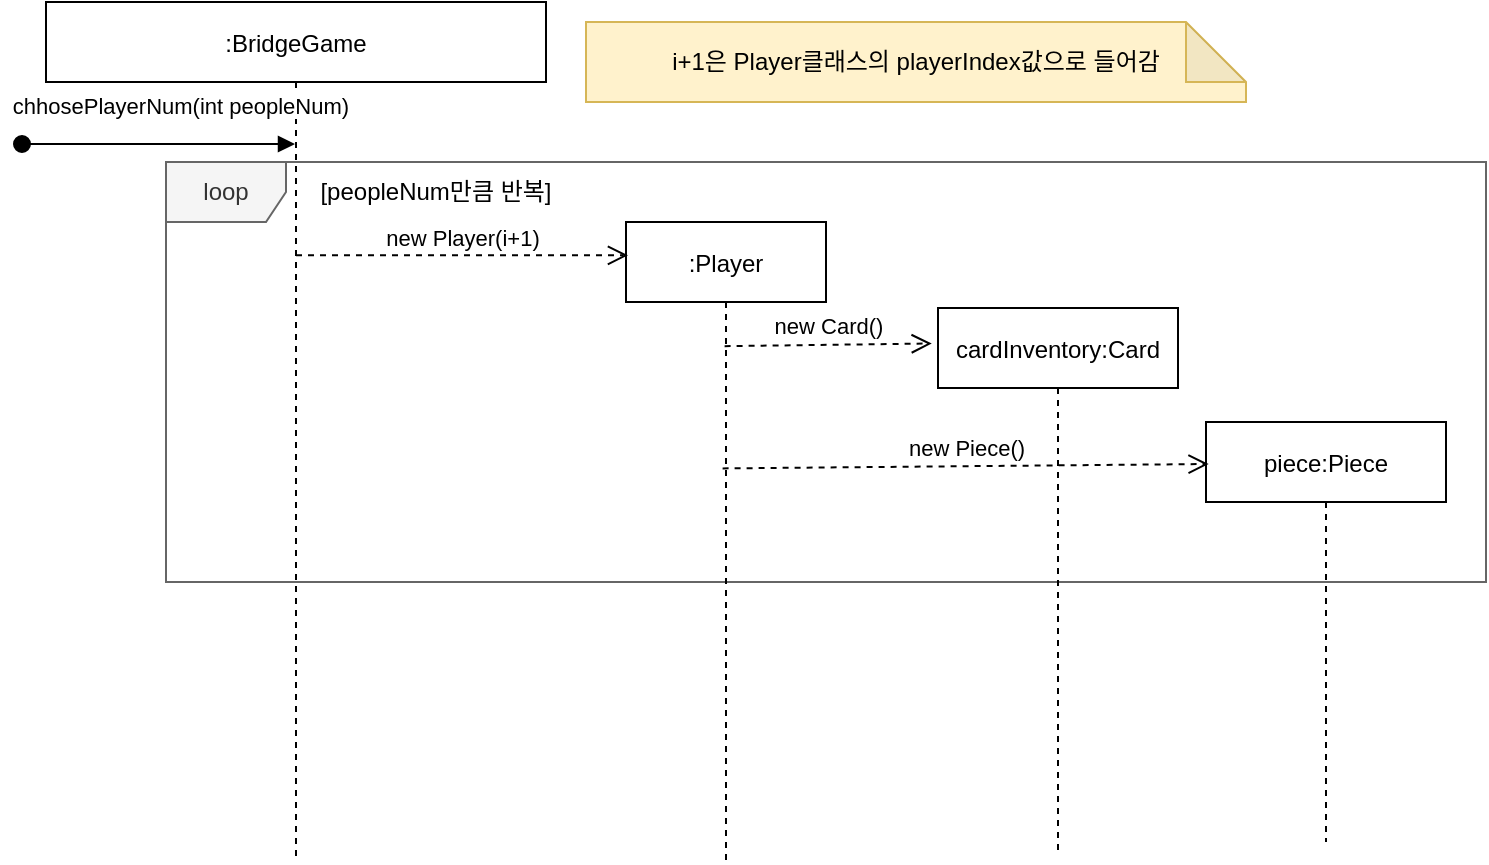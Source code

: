 <mxfile version="19.0.0" type="github">
  <diagram id="kgpKYQtTHZ0yAKxKKP6v" name="choosePlayerNum(SequenceDiagram)">
    <mxGraphModel dx="1422" dy="786" grid="1" gridSize="10" guides="1" tooltips="1" connect="1" arrows="1" fold="1" page="1" pageScale="1" pageWidth="850" pageHeight="1100" math="0" shadow="0">
      <root>
        <mxCell id="0" />
        <mxCell id="1" parent="0" />
        <mxCell id="09g5tCrzfpE1xMV-DXQo-2" value="loop" style="shape=umlFrame;whiteSpace=wrap;html=1;fillColor=#f5f5f5;fontColor=#333333;strokeColor=#666666;" parent="1" vertex="1">
          <mxGeometry x="180" y="160" width="660" height="210" as="geometry" />
        </mxCell>
        <mxCell id="3nuBFxr9cyL0pnOWT2aG-1" value=":BridgeGame" style="shape=umlLifeline;perimeter=lifelinePerimeter;container=1;collapsible=0;recursiveResize=0;rounded=0;shadow=0;strokeWidth=1;" parent="1" vertex="1">
          <mxGeometry x="120" y="80" width="250" height="430" as="geometry" />
        </mxCell>
        <mxCell id="3nuBFxr9cyL0pnOWT2aG-3" value="chhosePlayerNum(int peopleNum)" style="verticalAlign=bottom;startArrow=oval;endArrow=block;startSize=8;shadow=0;strokeWidth=1;" parent="3nuBFxr9cyL0pnOWT2aG-1" target="3nuBFxr9cyL0pnOWT2aG-1" edge="1">
          <mxGeometry x="0.167" y="10" relative="1" as="geometry">
            <mxPoint x="-12" y="71" as="sourcePoint" />
            <mxPoint x="48" y="71" as="targetPoint" />
            <mxPoint as="offset" />
          </mxGeometry>
        </mxCell>
        <mxCell id="3nuBFxr9cyL0pnOWT2aG-5" value=":Player" style="shape=umlLifeline;perimeter=lifelinePerimeter;container=1;collapsible=0;recursiveResize=0;rounded=0;shadow=0;strokeWidth=1;" parent="1" vertex="1">
          <mxGeometry x="410" y="190" width="100" height="320" as="geometry" />
        </mxCell>
        <mxCell id="09g5tCrzfpE1xMV-DXQo-1" value="new Player(i+1)" style="html=1;verticalAlign=bottom;endArrow=open;dashed=1;endSize=8;rounded=0;entryX=0.01;entryY=0.052;entryDx=0;entryDy=0;entryPerimeter=0;" parent="1" source="3nuBFxr9cyL0pnOWT2aG-1" target="3nuBFxr9cyL0pnOWT2aG-5" edge="1">
          <mxGeometry relative="1" as="geometry">
            <mxPoint x="430" y="260" as="sourcePoint" />
            <mxPoint x="350" y="260" as="targetPoint" />
          </mxGeometry>
        </mxCell>
        <mxCell id="09g5tCrzfpE1xMV-DXQo-4" value="[peopleNum만큼 반복]" style="text;html=1;strokeColor=none;fillColor=none;align=center;verticalAlign=middle;whiteSpace=wrap;rounded=0;" parent="1" vertex="1">
          <mxGeometry x="250" y="160" width="130" height="30" as="geometry" />
        </mxCell>
        <mxCell id="09g5tCrzfpE1xMV-DXQo-5" value="cardInventory:Card" style="shape=umlLifeline;perimeter=lifelinePerimeter;container=1;collapsible=0;recursiveResize=0;rounded=0;shadow=0;strokeWidth=1;" parent="1" vertex="1">
          <mxGeometry x="566" y="233" width="120" height="273" as="geometry" />
        </mxCell>
        <mxCell id="09g5tCrzfpE1xMV-DXQo-6" value="new Card()" style="html=1;verticalAlign=bottom;endArrow=open;dashed=1;endSize=8;rounded=0;entryX=-0.026;entryY=0.065;entryDx=0;entryDy=0;entryPerimeter=0;exitX=0.493;exitY=0.194;exitDx=0;exitDy=0;exitPerimeter=0;" parent="1" source="3nuBFxr9cyL0pnOWT2aG-5" target="09g5tCrzfpE1xMV-DXQo-5" edge="1">
          <mxGeometry relative="1" as="geometry">
            <mxPoint x="459.81" y="352" as="sourcePoint" />
            <mxPoint x="649.5" y="352" as="targetPoint" />
          </mxGeometry>
        </mxCell>
        <mxCell id="09g5tCrzfpE1xMV-DXQo-8" value="i+1은 Player클래스의 playerIndex값으로 들어감" style="shape=note;whiteSpace=wrap;html=1;backgroundOutline=1;darkOpacity=0.05;fillColor=#fff2cc;strokeColor=#d6b656;" parent="1" vertex="1">
          <mxGeometry x="390" y="90" width="330" height="40" as="geometry" />
        </mxCell>
        <mxCell id="QT_C4jonpqY54L6tpPIv-1" value="piece:Piece" style="shape=umlLifeline;perimeter=lifelinePerimeter;container=1;collapsible=0;recursiveResize=0;rounded=0;shadow=0;strokeWidth=1;" vertex="1" parent="1">
          <mxGeometry x="700" y="290" width="120" height="210" as="geometry" />
        </mxCell>
        <mxCell id="QT_C4jonpqY54L6tpPIv-3" value="new Piece()" style="html=1;verticalAlign=bottom;endArrow=open;dashed=1;endSize=8;rounded=0;entryX=0.011;entryY=0.1;entryDx=0;entryDy=0;entryPerimeter=0;exitX=0.483;exitY=0.385;exitDx=0;exitDy=0;exitPerimeter=0;" edge="1" parent="1" source="3nuBFxr9cyL0pnOWT2aG-5" target="QT_C4jonpqY54L6tpPIv-1">
          <mxGeometry relative="1" as="geometry">
            <mxPoint x="460" y="311" as="sourcePoint" />
            <mxPoint x="700" y="308.95" as="targetPoint" />
          </mxGeometry>
        </mxCell>
      </root>
    </mxGraphModel>
  </diagram>
</mxfile>
